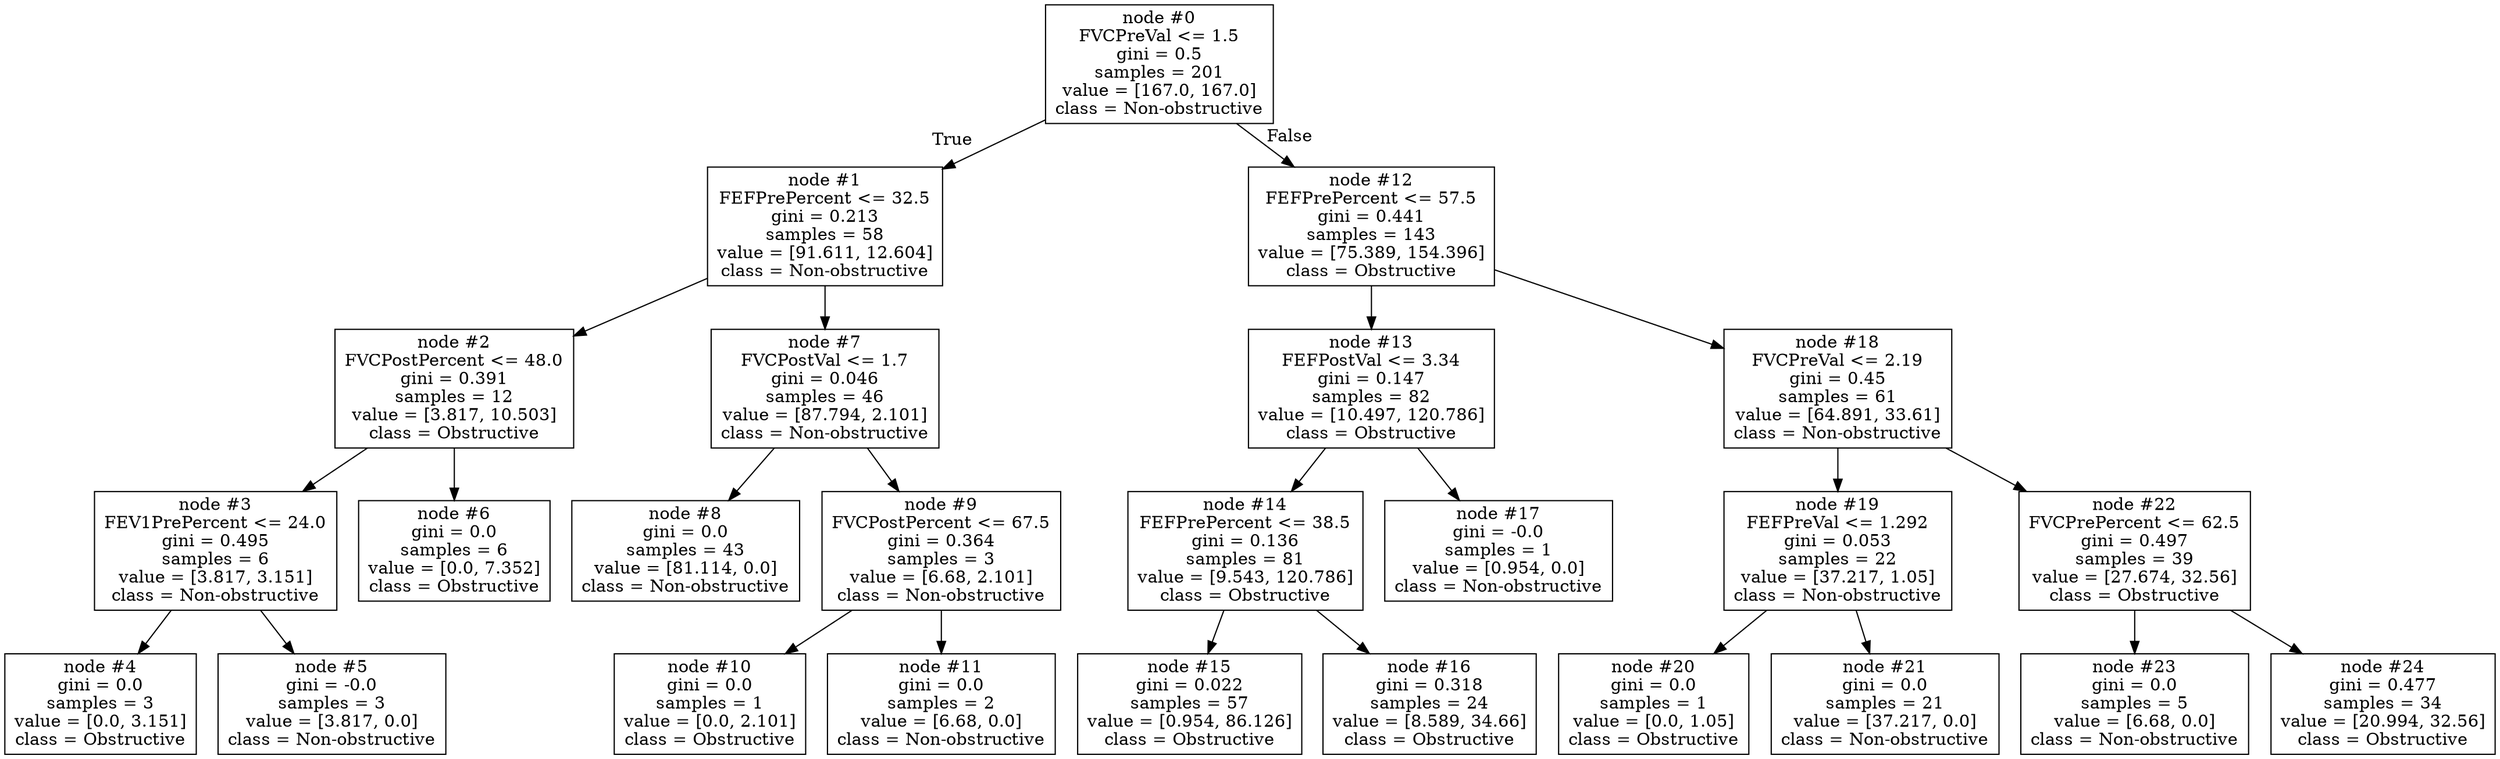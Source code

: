 digraph Tree {
node [shape=box] ;
0 [label="node #0\nFVCPreVal <= 1.5\ngini = 0.5\nsamples = 201\nvalue = [167.0, 167.0]\nclass = Non-obstructive"] ;
1 [label="node #1\nFEFPrePercent <= 32.5\ngini = 0.213\nsamples = 58\nvalue = [91.611, 12.604]\nclass = Non-obstructive"] ;
0 -> 1 [labeldistance=2.5, labelangle=45, headlabel="True"] ;
2 [label="node #2\nFVCPostPercent <= 48.0\ngini = 0.391\nsamples = 12\nvalue = [3.817, 10.503]\nclass = Obstructive"] ;
1 -> 2 ;
3 [label="node #3\nFEV1PrePercent <= 24.0\ngini = 0.495\nsamples = 6\nvalue = [3.817, 3.151]\nclass = Non-obstructive"] ;
2 -> 3 ;
4 [label="node #4\ngini = 0.0\nsamples = 3\nvalue = [0.0, 3.151]\nclass = Obstructive"] ;
3 -> 4 ;
5 [label="node #5\ngini = -0.0\nsamples = 3\nvalue = [3.817, 0.0]\nclass = Non-obstructive"] ;
3 -> 5 ;
6 [label="node #6\ngini = 0.0\nsamples = 6\nvalue = [0.0, 7.352]\nclass = Obstructive"] ;
2 -> 6 ;
7 [label="node #7\nFVCPostVal <= 1.7\ngini = 0.046\nsamples = 46\nvalue = [87.794, 2.101]\nclass = Non-obstructive"] ;
1 -> 7 ;
8 [label="node #8\ngini = 0.0\nsamples = 43\nvalue = [81.114, 0.0]\nclass = Non-obstructive"] ;
7 -> 8 ;
9 [label="node #9\nFVCPostPercent <= 67.5\ngini = 0.364\nsamples = 3\nvalue = [6.68, 2.101]\nclass = Non-obstructive"] ;
7 -> 9 ;
10 [label="node #10\ngini = 0.0\nsamples = 1\nvalue = [0.0, 2.101]\nclass = Obstructive"] ;
9 -> 10 ;
11 [label="node #11\ngini = 0.0\nsamples = 2\nvalue = [6.68, 0.0]\nclass = Non-obstructive"] ;
9 -> 11 ;
12 [label="node #12\nFEFPrePercent <= 57.5\ngini = 0.441\nsamples = 143\nvalue = [75.389, 154.396]\nclass = Obstructive"] ;
0 -> 12 [labeldistance=2.5, labelangle=-45, headlabel="False"] ;
13 [label="node #13\nFEFPostVal <= 3.34\ngini = 0.147\nsamples = 82\nvalue = [10.497, 120.786]\nclass = Obstructive"] ;
12 -> 13 ;
14 [label="node #14\nFEFPrePercent <= 38.5\ngini = 0.136\nsamples = 81\nvalue = [9.543, 120.786]\nclass = Obstructive"] ;
13 -> 14 ;
15 [label="node #15\ngini = 0.022\nsamples = 57\nvalue = [0.954, 86.126]\nclass = Obstructive"] ;
14 -> 15 ;
16 [label="node #16\ngini = 0.318\nsamples = 24\nvalue = [8.589, 34.66]\nclass = Obstructive"] ;
14 -> 16 ;
17 [label="node #17\ngini = -0.0\nsamples = 1\nvalue = [0.954, 0.0]\nclass = Non-obstructive"] ;
13 -> 17 ;
18 [label="node #18\nFVCPreVal <= 2.19\ngini = 0.45\nsamples = 61\nvalue = [64.891, 33.61]\nclass = Non-obstructive"] ;
12 -> 18 ;
19 [label="node #19\nFEFPreVal <= 1.292\ngini = 0.053\nsamples = 22\nvalue = [37.217, 1.05]\nclass = Non-obstructive"] ;
18 -> 19 ;
20 [label="node #20\ngini = 0.0\nsamples = 1\nvalue = [0.0, 1.05]\nclass = Obstructive"] ;
19 -> 20 ;
21 [label="node #21\ngini = 0.0\nsamples = 21\nvalue = [37.217, 0.0]\nclass = Non-obstructive"] ;
19 -> 21 ;
22 [label="node #22\nFVCPrePercent <= 62.5\ngini = 0.497\nsamples = 39\nvalue = [27.674, 32.56]\nclass = Obstructive"] ;
18 -> 22 ;
23 [label="node #23\ngini = 0.0\nsamples = 5\nvalue = [6.68, 0.0]\nclass = Non-obstructive"] ;
22 -> 23 ;
24 [label="node #24\ngini = 0.477\nsamples = 34\nvalue = [20.994, 32.56]\nclass = Obstructive"] ;
22 -> 24 ;
}